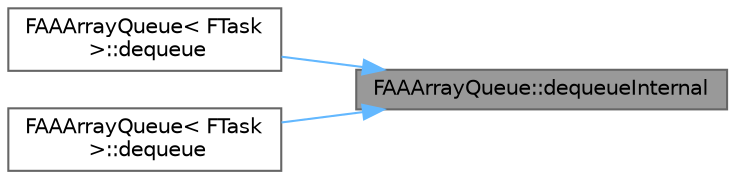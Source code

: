 digraph "FAAArrayQueue::dequeueInternal"
{
 // INTERACTIVE_SVG=YES
 // LATEX_PDF_SIZE
  bgcolor="transparent";
  edge [fontname=Helvetica,fontsize=10,labelfontname=Helvetica,labelfontsize=10];
  node [fontname=Helvetica,fontsize=10,shape=box,height=0.2,width=0.4];
  rankdir="RL";
  Node1 [id="Node000001",label="FAAArrayQueue::dequeueInternal",height=0.2,width=0.4,color="gray40", fillcolor="grey60", style="filled", fontcolor="black",tooltip=" "];
  Node1 -> Node2 [id="edge1_Node000001_Node000002",dir="back",color="steelblue1",style="solid",tooltip=" "];
  Node2 [id="Node000002",label="FAAArrayQueue\< FTask\l \>::dequeue",height=0.2,width=0.4,color="grey40", fillcolor="white", style="filled",URL="$d3/dfa/classFAAArrayQueue.html#a5af95cc1274438089906d4492b2c3ddc",tooltip=" "];
  Node1 -> Node3 [id="edge2_Node000001_Node000003",dir="back",color="steelblue1",style="solid",tooltip=" "];
  Node3 [id="Node000003",label="FAAArrayQueue\< FTask\l \>::dequeue",height=0.2,width=0.4,color="grey40", fillcolor="white", style="filled",URL="$d3/dfa/classFAAArrayQueue.html#aa2c73cb806015d5ea27f363982731c5c",tooltip=" "];
}
